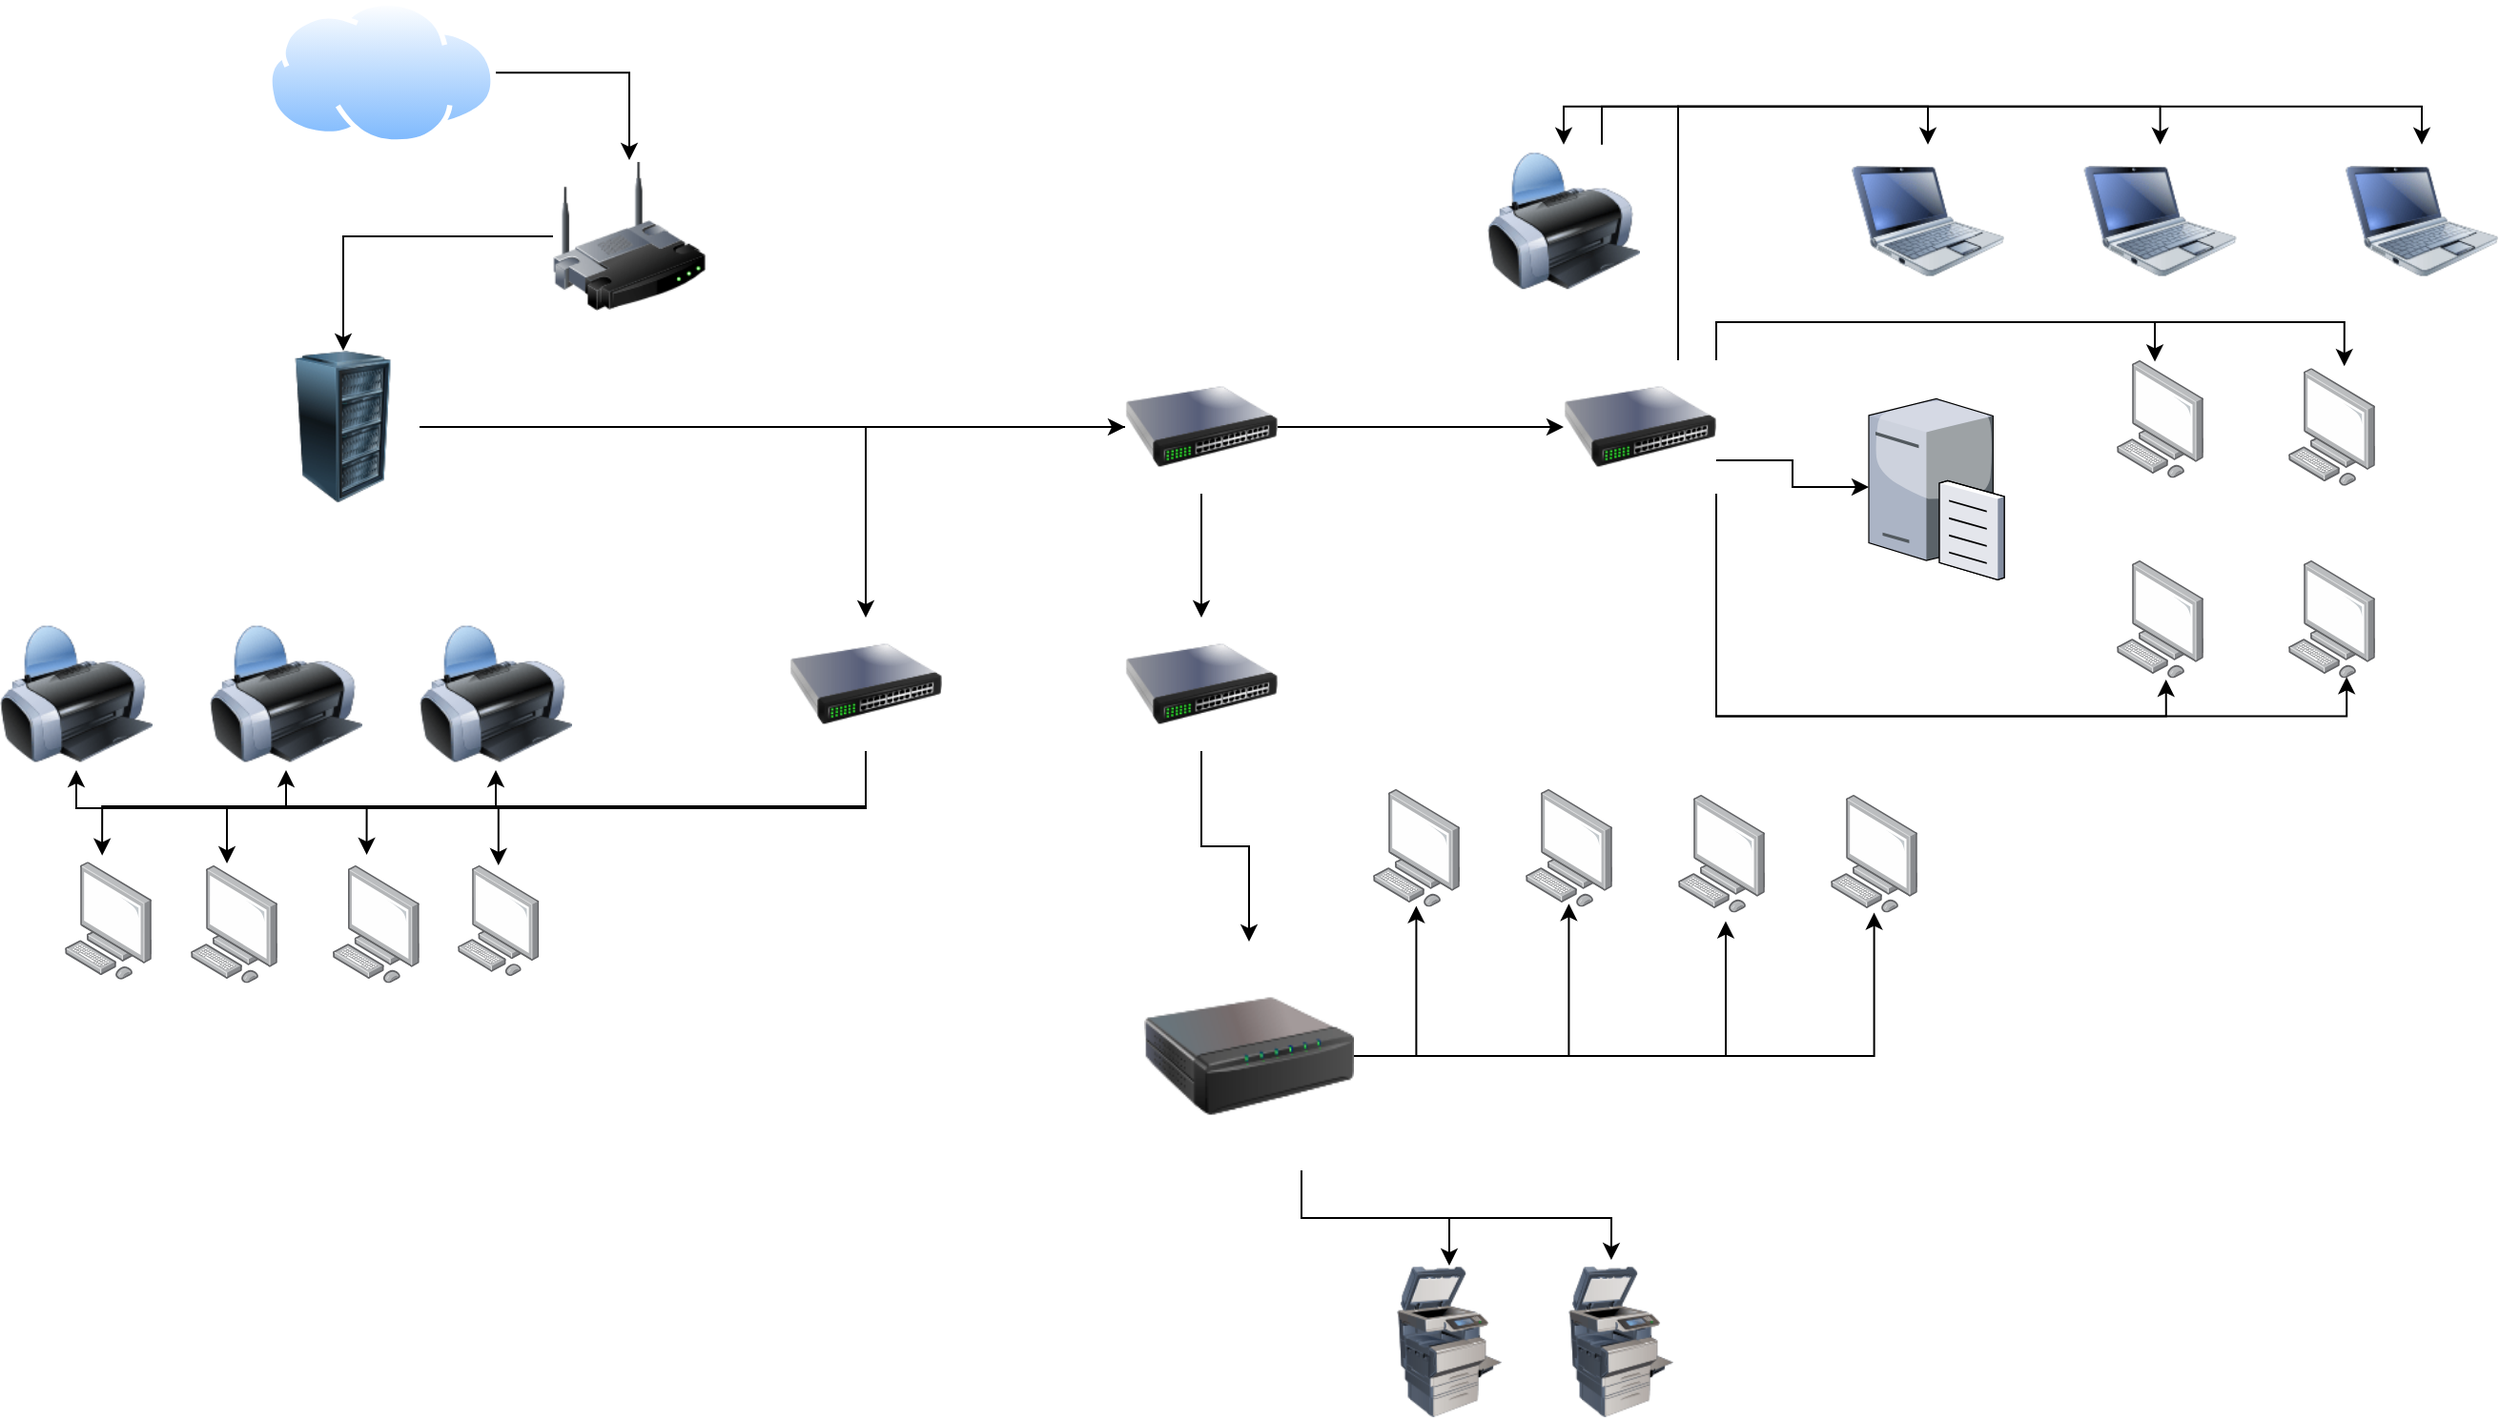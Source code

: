 <mxfile version="23.1.7" type="device">
  <diagram name="Página-1" id="HuHcjPXkye49mXM4HaMT">
    <mxGraphModel dx="2140" dy="663" grid="1" gridSize="10" guides="1" tooltips="1" connect="1" arrows="1" fold="1" page="1" pageScale="1" pageWidth="827" pageHeight="1169" math="0" shadow="0">
      <root>
        <mxCell id="0" />
        <mxCell id="1" parent="0" />
        <mxCell id="irAptTE_zML3NEZzWrhs-2" style="edgeStyle=orthogonalEdgeStyle;rounded=0;orthogonalLoop=1;jettySize=auto;html=1;entryX=0.5;entryY=0;entryDx=0;entryDy=0;exitX=1;exitY=0.5;exitDx=0;exitDy=0;" edge="1" parent="1" source="irAptTE_zML3NEZzWrhs-1" target="irAptTE_zML3NEZzWrhs-3">
          <mxGeometry relative="1" as="geometry">
            <mxPoint x="240" y="280" as="targetPoint" />
          </mxGeometry>
        </mxCell>
        <mxCell id="irAptTE_zML3NEZzWrhs-1" value="" style="image;aspect=fixed;perimeter=ellipsePerimeter;html=1;align=center;shadow=0;dashed=0;spacingTop=3;image=img/lib/active_directory/internet_cloud.svg;" vertex="1" parent="1">
          <mxGeometry x="60" y="106.3" width="120" height="75.6" as="geometry" />
        </mxCell>
        <mxCell id="irAptTE_zML3NEZzWrhs-5" style="edgeStyle=orthogonalEdgeStyle;rounded=0;orthogonalLoop=1;jettySize=auto;html=1;" edge="1" parent="1" source="irAptTE_zML3NEZzWrhs-3" target="irAptTE_zML3NEZzWrhs-4">
          <mxGeometry relative="1" as="geometry" />
        </mxCell>
        <mxCell id="irAptTE_zML3NEZzWrhs-3" value="" style="image;html=1;image=img/lib/clip_art/networking/Wireless_Router_128x128.png" vertex="1" parent="1">
          <mxGeometry x="210" y="190" width="80" height="80" as="geometry" />
        </mxCell>
        <mxCell id="irAptTE_zML3NEZzWrhs-7" style="edgeStyle=orthogonalEdgeStyle;rounded=0;orthogonalLoop=1;jettySize=auto;html=1;" edge="1" parent="1" source="irAptTE_zML3NEZzWrhs-4" target="irAptTE_zML3NEZzWrhs-6">
          <mxGeometry relative="1" as="geometry" />
        </mxCell>
        <mxCell id="irAptTE_zML3NEZzWrhs-4" value="" style="image;html=1;image=img/lib/clip_art/computers/Server_Rack_128x128.png" vertex="1" parent="1">
          <mxGeometry x="60" y="290" width="80" height="80" as="geometry" />
        </mxCell>
        <mxCell id="irAptTE_zML3NEZzWrhs-50" style="edgeStyle=orthogonalEdgeStyle;rounded=0;orthogonalLoop=1;jettySize=auto;html=1;exitX=0;exitY=0.5;exitDx=0;exitDy=0;entryX=0.5;entryY=0;entryDx=0;entryDy=0;" edge="1" parent="1" source="irAptTE_zML3NEZzWrhs-6" target="irAptTE_zML3NEZzWrhs-49">
          <mxGeometry relative="1" as="geometry" />
        </mxCell>
        <mxCell id="irAptTE_zML3NEZzWrhs-61" style="edgeStyle=orthogonalEdgeStyle;rounded=0;orthogonalLoop=1;jettySize=auto;html=1;exitX=0.5;exitY=1;exitDx=0;exitDy=0;entryX=0.5;entryY=0;entryDx=0;entryDy=0;" edge="1" parent="1" source="irAptTE_zML3NEZzWrhs-91" target="irAptTE_zML3NEZzWrhs-27">
          <mxGeometry relative="1" as="geometry" />
        </mxCell>
        <mxCell id="irAptTE_zML3NEZzWrhs-73" style="edgeStyle=orthogonalEdgeStyle;rounded=0;orthogonalLoop=1;jettySize=auto;html=1;exitX=1;exitY=0.5;exitDx=0;exitDy=0;entryX=0;entryY=0.5;entryDx=0;entryDy=0;" edge="1" parent="1" source="irAptTE_zML3NEZzWrhs-6" target="irAptTE_zML3NEZzWrhs-72">
          <mxGeometry relative="1" as="geometry" />
        </mxCell>
        <mxCell id="irAptTE_zML3NEZzWrhs-6" value="" style="image;html=1;image=img/lib/clip_art/networking/Switch_128x128.png" vertex="1" parent="1">
          <mxGeometry x="510" y="295" width="80" height="70" as="geometry" />
        </mxCell>
        <mxCell id="irAptTE_zML3NEZzWrhs-8" value="" style="image;html=1;image=img/lib/clip_art/computers/Printer_128x128.png" vertex="1" parent="1">
          <mxGeometry x="-80" y="430" width="80" height="80" as="geometry" />
        </mxCell>
        <mxCell id="irAptTE_zML3NEZzWrhs-9" value="" style="image;html=1;image=img/lib/clip_art/computers/Printer_128x128.png" vertex="1" parent="1">
          <mxGeometry x="30" y="430" width="80" height="80" as="geometry" />
        </mxCell>
        <mxCell id="irAptTE_zML3NEZzWrhs-10" value="" style="image;html=1;image=img/lib/clip_art/computers/Printer_128x128.png" vertex="1" parent="1">
          <mxGeometry x="140" y="430" width="80" height="80" as="geometry" />
        </mxCell>
        <mxCell id="irAptTE_zML3NEZzWrhs-14" value="" style="image;points=[];aspect=fixed;html=1;align=center;shadow=0;dashed=0;image=img/lib/allied_telesis/computer_and_terminals/Personal_Computer.svg;" vertex="1" parent="1">
          <mxGeometry x="160" y="560" width="42.8" height="58.01" as="geometry" />
        </mxCell>
        <mxCell id="irAptTE_zML3NEZzWrhs-15" value="" style="image;points=[];aspect=fixed;html=1;align=center;shadow=0;dashed=0;image=img/lib/allied_telesis/computer_and_terminals/Personal_Computer.svg;" vertex="1" parent="1">
          <mxGeometry x="94.4" y="560" width="45.6" height="61.8" as="geometry" />
        </mxCell>
        <mxCell id="irAptTE_zML3NEZzWrhs-16" value="" style="image;points=[];aspect=fixed;html=1;align=center;shadow=0;dashed=0;image=img/lib/allied_telesis/computer_and_terminals/Personal_Computer.svg;" vertex="1" parent="1">
          <mxGeometry x="20" y="560" width="45.6" height="61.8" as="geometry" />
        </mxCell>
        <mxCell id="irAptTE_zML3NEZzWrhs-17" value="" style="image;points=[];aspect=fixed;html=1;align=center;shadow=0;dashed=0;image=img/lib/allied_telesis/computer_and_terminals/Personal_Computer.svg;" vertex="1" parent="1">
          <mxGeometry x="-46" y="558.1" width="45.6" height="61.8" as="geometry" />
        </mxCell>
        <mxCell id="irAptTE_zML3NEZzWrhs-65" style="edgeStyle=orthogonalEdgeStyle;rounded=0;orthogonalLoop=1;jettySize=auto;html=1;exitX=1;exitY=0.5;exitDx=0;exitDy=0;" edge="1" parent="1" source="irAptTE_zML3NEZzWrhs-27" target="irAptTE_zML3NEZzWrhs-39">
          <mxGeometry relative="1" as="geometry" />
        </mxCell>
        <mxCell id="irAptTE_zML3NEZzWrhs-69" style="edgeStyle=orthogonalEdgeStyle;rounded=0;orthogonalLoop=1;jettySize=auto;html=1;exitX=0.75;exitY=1;exitDx=0;exitDy=0;" edge="1" parent="1" source="irAptTE_zML3NEZzWrhs-27" target="irAptTE_zML3NEZzWrhs-33">
          <mxGeometry relative="1" as="geometry" />
        </mxCell>
        <mxCell id="irAptTE_zML3NEZzWrhs-27" value="" style="image;html=1;image=img/lib/clip_art/networking/Print_Server_128x128.png" vertex="1" parent="1">
          <mxGeometry x="520" y="600" width="110" height="120" as="geometry" />
        </mxCell>
        <mxCell id="irAptTE_zML3NEZzWrhs-33" value="" style="image;html=1;image=img/lib/clip_art/computers/Printer_Commercial_128x128.png" vertex="1" parent="1">
          <mxGeometry x="640" y="770" width="80" height="80" as="geometry" />
        </mxCell>
        <mxCell id="irAptTE_zML3NEZzWrhs-34" value="" style="image;html=1;image=img/lib/clip_art/computers/Printer_Commercial_128x128.png" vertex="1" parent="1">
          <mxGeometry x="730" y="770" width="80" height="80" as="geometry" />
        </mxCell>
        <mxCell id="irAptTE_zML3NEZzWrhs-38" value="" style="image;points=[];aspect=fixed;html=1;align=center;shadow=0;dashed=0;image=img/lib/allied_telesis/computer_and_terminals/Personal_Computer.svg;" vertex="1" parent="1">
          <mxGeometry x="640" y="520" width="45.6" height="61.8" as="geometry" />
        </mxCell>
        <mxCell id="irAptTE_zML3NEZzWrhs-39" value="" style="image;points=[];aspect=fixed;html=1;align=center;shadow=0;dashed=0;image=img/lib/allied_telesis/computer_and_terminals/Personal_Computer.svg;" vertex="1" parent="1">
          <mxGeometry x="880" y="523" width="45.6" height="61.8" as="geometry" />
        </mxCell>
        <mxCell id="irAptTE_zML3NEZzWrhs-40" value="" style="image;points=[];aspect=fixed;html=1;align=center;shadow=0;dashed=0;image=img/lib/allied_telesis/computer_and_terminals/Personal_Computer.svg;" vertex="1" parent="1">
          <mxGeometry x="720" y="520" width="45.6" height="61.8" as="geometry" />
        </mxCell>
        <mxCell id="irAptTE_zML3NEZzWrhs-41" value="" style="image;points=[];aspect=fixed;html=1;align=center;shadow=0;dashed=0;image=img/lib/allied_telesis/computer_and_terminals/Personal_Computer.svg;" vertex="1" parent="1">
          <mxGeometry x="800" y="523" width="45.6" height="61.8" as="geometry" />
        </mxCell>
        <mxCell id="irAptTE_zML3NEZzWrhs-51" style="edgeStyle=orthogonalEdgeStyle;rounded=0;orthogonalLoop=1;jettySize=auto;html=1;exitX=0.5;exitY=1;exitDx=0;exitDy=0;" edge="1" parent="1" source="irAptTE_zML3NEZzWrhs-49" target="irAptTE_zML3NEZzWrhs-14">
          <mxGeometry relative="1" as="geometry" />
        </mxCell>
        <mxCell id="irAptTE_zML3NEZzWrhs-58" style="edgeStyle=orthogonalEdgeStyle;rounded=0;orthogonalLoop=1;jettySize=auto;html=1;exitX=0.5;exitY=1;exitDx=0;exitDy=0;entryX=0.5;entryY=1;entryDx=0;entryDy=0;" edge="1" parent="1" source="irAptTE_zML3NEZzWrhs-49" target="irAptTE_zML3NEZzWrhs-10">
          <mxGeometry relative="1" as="geometry" />
        </mxCell>
        <mxCell id="irAptTE_zML3NEZzWrhs-59" style="edgeStyle=orthogonalEdgeStyle;rounded=0;orthogonalLoop=1;jettySize=auto;html=1;exitX=0.5;exitY=1;exitDx=0;exitDy=0;entryX=0.5;entryY=1;entryDx=0;entryDy=0;" edge="1" parent="1" source="irAptTE_zML3NEZzWrhs-49" target="irAptTE_zML3NEZzWrhs-9">
          <mxGeometry relative="1" as="geometry" />
        </mxCell>
        <mxCell id="irAptTE_zML3NEZzWrhs-60" style="edgeStyle=orthogonalEdgeStyle;rounded=0;orthogonalLoop=1;jettySize=auto;html=1;exitX=0.5;exitY=1;exitDx=0;exitDy=0;entryX=0.5;entryY=1;entryDx=0;entryDy=0;" edge="1" parent="1" source="irAptTE_zML3NEZzWrhs-49" target="irAptTE_zML3NEZzWrhs-8">
          <mxGeometry relative="1" as="geometry" />
        </mxCell>
        <mxCell id="irAptTE_zML3NEZzWrhs-49" value="" style="image;html=1;image=img/lib/clip_art/networking/Switch_128x128.png" vertex="1" parent="1">
          <mxGeometry x="334" y="430" width="80" height="70" as="geometry" />
        </mxCell>
        <mxCell id="irAptTE_zML3NEZzWrhs-52" style="edgeStyle=orthogonalEdgeStyle;rounded=0;orthogonalLoop=1;jettySize=auto;html=1;exitX=0.5;exitY=1;exitDx=0;exitDy=0;entryX=0.392;entryY=-0.09;entryDx=0;entryDy=0;entryPerimeter=0;" edge="1" parent="1" source="irAptTE_zML3NEZzWrhs-49" target="irAptTE_zML3NEZzWrhs-15">
          <mxGeometry relative="1" as="geometry" />
        </mxCell>
        <mxCell id="irAptTE_zML3NEZzWrhs-53" style="edgeStyle=orthogonalEdgeStyle;rounded=0;orthogonalLoop=1;jettySize=auto;html=1;exitX=0.5;exitY=1;exitDx=0;exitDy=0;entryX=0.417;entryY=-0.016;entryDx=0;entryDy=0;entryPerimeter=0;" edge="1" parent="1" source="irAptTE_zML3NEZzWrhs-49" target="irAptTE_zML3NEZzWrhs-16">
          <mxGeometry relative="1" as="geometry" />
        </mxCell>
        <mxCell id="irAptTE_zML3NEZzWrhs-54" style="edgeStyle=orthogonalEdgeStyle;rounded=0;orthogonalLoop=1;jettySize=auto;html=1;exitX=0.5;exitY=1;exitDx=0;exitDy=0;entryX=0.429;entryY=-0.053;entryDx=0;entryDy=0;entryPerimeter=0;" edge="1" parent="1" source="irAptTE_zML3NEZzWrhs-49" target="irAptTE_zML3NEZzWrhs-17">
          <mxGeometry relative="1" as="geometry" />
        </mxCell>
        <mxCell id="irAptTE_zML3NEZzWrhs-62" style="edgeStyle=orthogonalEdgeStyle;rounded=0;orthogonalLoop=1;jettySize=auto;html=1;exitX=1;exitY=0.5;exitDx=0;exitDy=0;entryX=0.498;entryY=0.992;entryDx=0;entryDy=0;entryPerimeter=0;" edge="1" parent="1" source="irAptTE_zML3NEZzWrhs-27" target="irAptTE_zML3NEZzWrhs-38">
          <mxGeometry relative="1" as="geometry" />
        </mxCell>
        <mxCell id="irAptTE_zML3NEZzWrhs-63" style="edgeStyle=orthogonalEdgeStyle;rounded=0;orthogonalLoop=1;jettySize=auto;html=1;exitX=1;exitY=0.5;exitDx=0;exitDy=0;entryX=0.498;entryY=0.973;entryDx=0;entryDy=0;entryPerimeter=0;" edge="1" parent="1" source="irAptTE_zML3NEZzWrhs-27" target="irAptTE_zML3NEZzWrhs-40">
          <mxGeometry relative="1" as="geometry" />
        </mxCell>
        <mxCell id="irAptTE_zML3NEZzWrhs-64" style="edgeStyle=orthogonalEdgeStyle;rounded=0;orthogonalLoop=1;jettySize=auto;html=1;exitX=1;exitY=0.5;exitDx=0;exitDy=0;entryX=0.548;entryY=1.073;entryDx=0;entryDy=0;entryPerimeter=0;" edge="1" parent="1" source="irAptTE_zML3NEZzWrhs-27" target="irAptTE_zML3NEZzWrhs-41">
          <mxGeometry relative="1" as="geometry" />
        </mxCell>
        <mxCell id="irAptTE_zML3NEZzWrhs-68" style="edgeStyle=orthogonalEdgeStyle;rounded=0;orthogonalLoop=1;jettySize=auto;html=1;exitX=0.75;exitY=1;exitDx=0;exitDy=0;entryX=0.437;entryY=-0.037;entryDx=0;entryDy=0;entryPerimeter=0;" edge="1" parent="1" source="irAptTE_zML3NEZzWrhs-27" target="irAptTE_zML3NEZzWrhs-34">
          <mxGeometry relative="1" as="geometry" />
        </mxCell>
        <mxCell id="irAptTE_zML3NEZzWrhs-71" value="" style="verticalLabelPosition=bottom;sketch=0;aspect=fixed;html=1;verticalAlign=top;strokeColor=none;align=center;outlineConnect=0;shape=mxgraph.citrix.file_server;" vertex="1" parent="1">
          <mxGeometry x="900" y="313" width="71" height="97" as="geometry" />
        </mxCell>
        <mxCell id="irAptTE_zML3NEZzWrhs-78" style="edgeStyle=orthogonalEdgeStyle;rounded=0;orthogonalLoop=1;jettySize=auto;html=1;exitX=1;exitY=0.75;exitDx=0;exitDy=0;" edge="1" parent="1" source="irAptTE_zML3NEZzWrhs-72" target="irAptTE_zML3NEZzWrhs-71">
          <mxGeometry relative="1" as="geometry" />
        </mxCell>
        <mxCell id="irAptTE_zML3NEZzWrhs-88" style="edgeStyle=orthogonalEdgeStyle;rounded=0;orthogonalLoop=1;jettySize=auto;html=1;exitX=0.75;exitY=0;exitDx=0;exitDy=0;entryX=0.5;entryY=0;entryDx=0;entryDy=0;" edge="1" parent="1" source="irAptTE_zML3NEZzWrhs-72" target="irAptTE_zML3NEZzWrhs-87">
          <mxGeometry relative="1" as="geometry" />
        </mxCell>
        <mxCell id="irAptTE_zML3NEZzWrhs-89" style="edgeStyle=orthogonalEdgeStyle;rounded=0;orthogonalLoop=1;jettySize=auto;html=1;exitX=0.75;exitY=0;exitDx=0;exitDy=0;entryX=0.5;entryY=0;entryDx=0;entryDy=0;" edge="1" parent="1" source="irAptTE_zML3NEZzWrhs-72" target="irAptTE_zML3NEZzWrhs-86">
          <mxGeometry relative="1" as="geometry" />
        </mxCell>
        <mxCell id="irAptTE_zML3NEZzWrhs-90" style="edgeStyle=orthogonalEdgeStyle;rounded=0;orthogonalLoop=1;jettySize=auto;html=1;exitX=0.75;exitY=0;exitDx=0;exitDy=0;entryX=0.5;entryY=0;entryDx=0;entryDy=0;" edge="1" parent="1" source="irAptTE_zML3NEZzWrhs-93" target="irAptTE_zML3NEZzWrhs-85">
          <mxGeometry relative="1" as="geometry" />
        </mxCell>
        <mxCell id="irAptTE_zML3NEZzWrhs-72" value="" style="image;html=1;image=img/lib/clip_art/networking/Switch_128x128.png" vertex="1" parent="1">
          <mxGeometry x="740" y="295" width="80" height="70" as="geometry" />
        </mxCell>
        <mxCell id="irAptTE_zML3NEZzWrhs-74" value="" style="image;points=[];aspect=fixed;html=1;align=center;shadow=0;dashed=0;image=img/lib/allied_telesis/computer_and_terminals/Personal_Computer.svg;" vertex="1" parent="1">
          <mxGeometry x="1120" y="400" width="45.6" height="61.8" as="geometry" />
        </mxCell>
        <mxCell id="irAptTE_zML3NEZzWrhs-75" value="" style="image;points=[];aspect=fixed;html=1;align=center;shadow=0;dashed=0;image=img/lib/allied_telesis/computer_and_terminals/Personal_Computer.svg;" vertex="1" parent="1">
          <mxGeometry x="1030" y="400" width="45.6" height="61.8" as="geometry" />
        </mxCell>
        <mxCell id="irAptTE_zML3NEZzWrhs-76" value="" style="image;points=[];aspect=fixed;html=1;align=center;shadow=0;dashed=0;image=img/lib/allied_telesis/computer_and_terminals/Personal_Computer.svg;" vertex="1" parent="1">
          <mxGeometry x="1030" y="295" width="45.6" height="61.8" as="geometry" />
        </mxCell>
        <mxCell id="irAptTE_zML3NEZzWrhs-77" value="" style="image;points=[];aspect=fixed;html=1;align=center;shadow=0;dashed=0;image=img/lib/allied_telesis/computer_and_terminals/Personal_Computer.svg;" vertex="1" parent="1">
          <mxGeometry x="1120" y="299.1" width="45.6" height="61.8" as="geometry" />
        </mxCell>
        <mxCell id="irAptTE_zML3NEZzWrhs-79" style="edgeStyle=orthogonalEdgeStyle;rounded=0;orthogonalLoop=1;jettySize=auto;html=1;exitX=1;exitY=1;exitDx=0;exitDy=0;entryX=0.567;entryY=1.012;entryDx=0;entryDy=0;entryPerimeter=0;" edge="1" parent="1" source="irAptTE_zML3NEZzWrhs-72" target="irAptTE_zML3NEZzWrhs-75">
          <mxGeometry relative="1" as="geometry" />
        </mxCell>
        <mxCell id="irAptTE_zML3NEZzWrhs-80" style="edgeStyle=orthogonalEdgeStyle;rounded=0;orthogonalLoop=1;jettySize=auto;html=1;exitX=1;exitY=1;exitDx=0;exitDy=0;entryX=0.671;entryY=0.99;entryDx=0;entryDy=0;entryPerimeter=0;" edge="1" parent="1" source="irAptTE_zML3NEZzWrhs-72" target="irAptTE_zML3NEZzWrhs-74">
          <mxGeometry relative="1" as="geometry" />
        </mxCell>
        <mxCell id="irAptTE_zML3NEZzWrhs-81" style="edgeStyle=orthogonalEdgeStyle;rounded=0;orthogonalLoop=1;jettySize=auto;html=1;exitX=1;exitY=0;exitDx=0;exitDy=0;entryX=0.439;entryY=0.012;entryDx=0;entryDy=0;entryPerimeter=0;" edge="1" parent="1" source="irAptTE_zML3NEZzWrhs-72" target="irAptTE_zML3NEZzWrhs-76">
          <mxGeometry relative="1" as="geometry" />
        </mxCell>
        <mxCell id="irAptTE_zML3NEZzWrhs-82" style="edgeStyle=orthogonalEdgeStyle;rounded=0;orthogonalLoop=1;jettySize=auto;html=1;exitX=1;exitY=0;exitDx=0;exitDy=0;entryX=0.644;entryY=-0.016;entryDx=0;entryDy=0;entryPerimeter=0;" edge="1" parent="1" source="irAptTE_zML3NEZzWrhs-72" target="irAptTE_zML3NEZzWrhs-77">
          <mxGeometry relative="1" as="geometry" />
        </mxCell>
        <mxCell id="irAptTE_zML3NEZzWrhs-85" value="" style="image;html=1;image=img/lib/clip_art/computers/Netbook_128x128.png" vertex="1" parent="1">
          <mxGeometry x="1150" y="181.9" width="80" height="80" as="geometry" />
        </mxCell>
        <mxCell id="irAptTE_zML3NEZzWrhs-86" value="" style="image;html=1;image=img/lib/clip_art/computers/Netbook_128x128.png" vertex="1" parent="1">
          <mxGeometry x="1012.8" y="181.9" width="80" height="80" as="geometry" />
        </mxCell>
        <mxCell id="irAptTE_zML3NEZzWrhs-87" value="" style="image;html=1;image=img/lib/clip_art/computers/Netbook_128x128.png" vertex="1" parent="1">
          <mxGeometry x="891" y="181.9" width="80" height="80" as="geometry" />
        </mxCell>
        <mxCell id="irAptTE_zML3NEZzWrhs-92" value="" style="edgeStyle=orthogonalEdgeStyle;rounded=0;orthogonalLoop=1;jettySize=auto;html=1;exitX=0.5;exitY=1;exitDx=0;exitDy=0;entryX=0.5;entryY=0;entryDx=0;entryDy=0;" edge="1" parent="1" source="irAptTE_zML3NEZzWrhs-6" target="irAptTE_zML3NEZzWrhs-91">
          <mxGeometry relative="1" as="geometry">
            <mxPoint x="550" y="365" as="sourcePoint" />
            <mxPoint x="575" y="600" as="targetPoint" />
          </mxGeometry>
        </mxCell>
        <mxCell id="irAptTE_zML3NEZzWrhs-91" value="" style="image;html=1;image=img/lib/clip_art/networking/Switch_128x128.png" vertex="1" parent="1">
          <mxGeometry x="510" y="430" width="80" height="70" as="geometry" />
        </mxCell>
        <mxCell id="irAptTE_zML3NEZzWrhs-94" value="" style="edgeStyle=orthogonalEdgeStyle;rounded=0;orthogonalLoop=1;jettySize=auto;html=1;exitX=0.75;exitY=0;exitDx=0;exitDy=0;entryX=0.5;entryY=0;entryDx=0;entryDy=0;" edge="1" parent="1" source="irAptTE_zML3NEZzWrhs-72" target="irAptTE_zML3NEZzWrhs-93">
          <mxGeometry relative="1" as="geometry">
            <mxPoint x="800" y="295" as="sourcePoint" />
            <mxPoint x="1190" y="182" as="targetPoint" />
          </mxGeometry>
        </mxCell>
        <mxCell id="irAptTE_zML3NEZzWrhs-93" value="" style="image;html=1;image=img/lib/clip_art/computers/Printer_128x128.png" vertex="1" parent="1">
          <mxGeometry x="700" y="181.9" width="80" height="80" as="geometry" />
        </mxCell>
      </root>
    </mxGraphModel>
  </diagram>
</mxfile>
